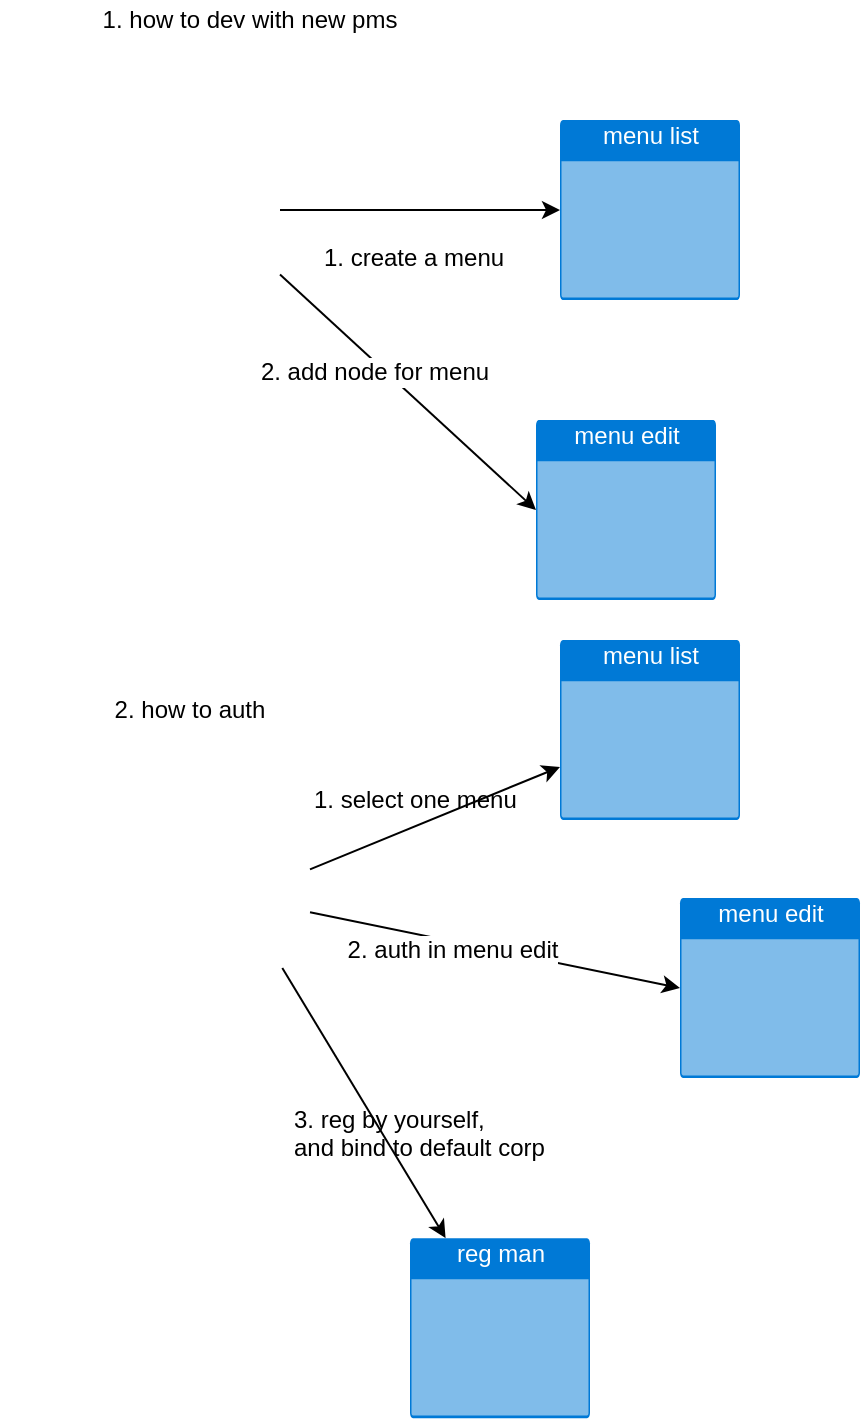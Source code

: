 <mxfile version="11.2.3" type="google" pages="1"><diagram id="GAqxXswIRHscgQe3jeBk" name="Page-1"><mxGraphModel dx="609" dy="358" grid="1" gridSize="10" guides="1" tooltips="1" connect="1" arrows="1" fold="1" page="1" pageScale="1" pageWidth="827" pageHeight="1169" math="0" shadow="0"><root><mxCell id="0"/><mxCell id="1" parent="0"/><mxCell id="htb-ZN4hJkV4rBbaZ499-4" style="edgeStyle=orthogonalEdgeStyle;rounded=0;orthogonalLoop=1;jettySize=auto;html=1;" edge="1" parent="1" source="htb-ZN4hJkV4rBbaZ499-1" target="htb-ZN4hJkV4rBbaZ499-2"><mxGeometry relative="1" as="geometry"/></mxCell><mxCell id="htb-ZN4hJkV4rBbaZ499-7" style="rounded=0;orthogonalLoop=1;jettySize=auto;html=1;entryX=0;entryY=0.5;entryDx=0;entryDy=0;entryPerimeter=0;" edge="1" parent="1" source="htb-ZN4hJkV4rBbaZ499-1" target="htb-ZN4hJkV4rBbaZ499-6"><mxGeometry relative="1" as="geometry"/></mxCell><mxCell id="htb-ZN4hJkV4rBbaZ499-8" value="2. add node for menu" style="text;html=1;resizable=0;points=[];align=center;verticalAlign=middle;labelBackgroundColor=#ffffff;" vertex="1" connectable="0" parent="htb-ZN4hJkV4rBbaZ499-7"><mxGeometry x="-0.227" y="-4" relative="1" as="geometry"><mxPoint as="offset"/></mxGeometry></mxCell><mxCell id="htb-ZN4hJkV4rBbaZ499-1" value="" style="shape=image;html=1;verticalAlign=top;verticalLabelPosition=bottom;labelBackgroundColor=#ffffff;imageAspect=0;aspect=fixed;image=https://cdn0.iconfinder.com/data/icons/streamline-emoji-1/48/106-hear-no-evil-monkey-128.png" vertex="1" parent="1"><mxGeometry x="170" y="100" width="70" height="70" as="geometry"/></mxCell><mxCell id="htb-ZN4hJkV4rBbaZ499-2" value="menu list" style="html=1;strokeColor=none;fillColor=#0079D6;labelPosition=center;verticalLabelPosition=middle;verticalAlign=top;align=center;fontSize=12;outlineConnect=0;spacingTop=-6;fontColor=#FFFFFF;shape=mxgraph.sitemap.page;" vertex="1" parent="1"><mxGeometry x="380" y="90" width="90" height="90" as="geometry"/></mxCell><mxCell id="htb-ZN4hJkV4rBbaZ499-3" value="1. how to dev with new pms" style="text;html=1;strokeColor=none;fillColor=none;align=center;verticalAlign=middle;whiteSpace=wrap;rounded=0;" vertex="1" parent="1"><mxGeometry x="130" y="30" width="190" height="20" as="geometry"/></mxCell><mxCell id="htb-ZN4hJkV4rBbaZ499-5" value="1. create a menu" style="text;html=1;resizable=0;points=[];autosize=1;align=left;verticalAlign=top;spacingTop=-4;" vertex="1" parent="1"><mxGeometry x="260" y="149" width="110" height="10" as="geometry"/></mxCell><mxCell id="htb-ZN4hJkV4rBbaZ499-6" value="menu edit" style="html=1;strokeColor=none;fillColor=#0079D6;labelPosition=center;verticalLabelPosition=middle;verticalAlign=top;align=center;fontSize=12;outlineConnect=0;spacingTop=-6;fontColor=#FFFFFF;shape=mxgraph.sitemap.page;" vertex="1" parent="1"><mxGeometry x="368" y="240" width="90" height="90" as="geometry"/></mxCell><mxCell id="htb-ZN4hJkV4rBbaZ499-9" value="2. how to auth" style="text;html=1;strokeColor=none;fillColor=none;align=center;verticalAlign=middle;whiteSpace=wrap;rounded=0;" vertex="1" parent="1"><mxGeometry x="100" y="375" width="190" height="20" as="geometry"/></mxCell><mxCell id="htb-ZN4hJkV4rBbaZ499-10" style="rounded=0;orthogonalLoop=1;jettySize=auto;html=1;" edge="1" parent="1" source="htb-ZN4hJkV4rBbaZ499-13" target="htb-ZN4hJkV4rBbaZ499-14"><mxGeometry relative="1" as="geometry"/></mxCell><mxCell id="htb-ZN4hJkV4rBbaZ499-11" style="rounded=0;orthogonalLoop=1;jettySize=auto;html=1;entryX=0;entryY=0.5;entryDx=0;entryDy=0;entryPerimeter=0;" edge="1" parent="1" source="htb-ZN4hJkV4rBbaZ499-13" target="htb-ZN4hJkV4rBbaZ499-16"><mxGeometry relative="1" as="geometry"/></mxCell><mxCell id="htb-ZN4hJkV4rBbaZ499-12" value="2. auth in menu edit" style="text;html=1;resizable=0;points=[];align=center;verticalAlign=middle;labelBackgroundColor=#ffffff;" vertex="1" connectable="0" parent="htb-ZN4hJkV4rBbaZ499-11"><mxGeometry x="-0.227" y="-4" relative="1" as="geometry"><mxPoint as="offset"/></mxGeometry></mxCell><mxCell id="htb-ZN4hJkV4rBbaZ499-37" style="edgeStyle=none;rounded=0;orthogonalLoop=1;jettySize=auto;html=1;" edge="1" parent="1" source="htb-ZN4hJkV4rBbaZ499-13" target="htb-ZN4hJkV4rBbaZ499-35"><mxGeometry relative="1" as="geometry"/></mxCell><mxCell id="htb-ZN4hJkV4rBbaZ499-13" value="" style="shape=image;html=1;verticalAlign=top;verticalLabelPosition=bottom;labelBackgroundColor=#ffffff;imageAspect=0;aspect=fixed;image=https://cdn0.iconfinder.com/data/icons/streamline-emoji-1/48/106-hear-no-evil-monkey-128.png" vertex="1" parent="1"><mxGeometry x="185" y="444" width="70" height="70" as="geometry"/></mxCell><mxCell id="htb-ZN4hJkV4rBbaZ499-14" value="menu list" style="html=1;strokeColor=none;fillColor=#0079D6;labelPosition=center;verticalLabelPosition=middle;verticalAlign=top;align=center;fontSize=12;outlineConnect=0;spacingTop=-6;fontColor=#FFFFFF;shape=mxgraph.sitemap.page;" vertex="1" parent="1"><mxGeometry x="380" y="350" width="90" height="90" as="geometry"/></mxCell><mxCell id="htb-ZN4hJkV4rBbaZ499-15" value="1. select one menu" style="text;html=1;resizable=0;points=[];autosize=1;align=left;verticalAlign=top;spacingTop=-4;" vertex="1" parent="1"><mxGeometry x="255" y="420" width="120" height="10" as="geometry"/></mxCell><mxCell id="htb-ZN4hJkV4rBbaZ499-16" value="menu edit" style="html=1;strokeColor=none;fillColor=#0079D6;labelPosition=center;verticalLabelPosition=middle;verticalAlign=top;align=center;fontSize=12;outlineConnect=0;spacingTop=-6;fontColor=#FFFFFF;shape=mxgraph.sitemap.page;" vertex="1" parent="1"><mxGeometry x="440" y="479" width="90" height="90" as="geometry"/></mxCell><mxCell id="htb-ZN4hJkV4rBbaZ499-35" value="reg man" style="html=1;strokeColor=none;fillColor=#0079D6;labelPosition=center;verticalLabelPosition=middle;verticalAlign=top;align=center;fontSize=12;outlineConnect=0;spacingTop=-6;fontColor=#FFFFFF;shape=mxgraph.sitemap.page;" vertex="1" parent="1"><mxGeometry x="305" y="649.067" width="90" height="90" as="geometry"/></mxCell><mxCell id="htb-ZN4hJkV4rBbaZ499-39" value="3. reg by yourself,&lt;br&gt;and bind to default corp" style="text;html=1;resizable=0;points=[];autosize=1;align=left;verticalAlign=top;spacingTop=-4;" vertex="1" parent="1"><mxGeometry x="245" y="580" width="140" height="30" as="geometry"/></mxCell></root></mxGraphModel></diagram></mxfile>